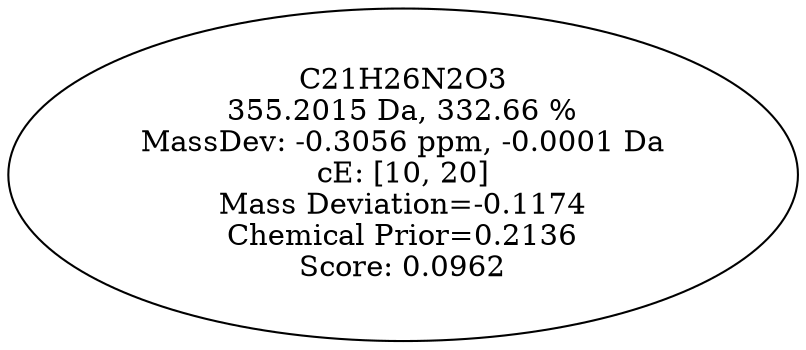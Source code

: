 strict digraph {
v1 [label="C21H26N2O3\n355.2015 Da, 332.66 %\nMassDev: -0.3056 ppm, -0.0001 Da\ncE: [10, 20]\nMass Deviation=-0.1174\nChemical Prior=0.2136\nScore: 0.0962"];
}